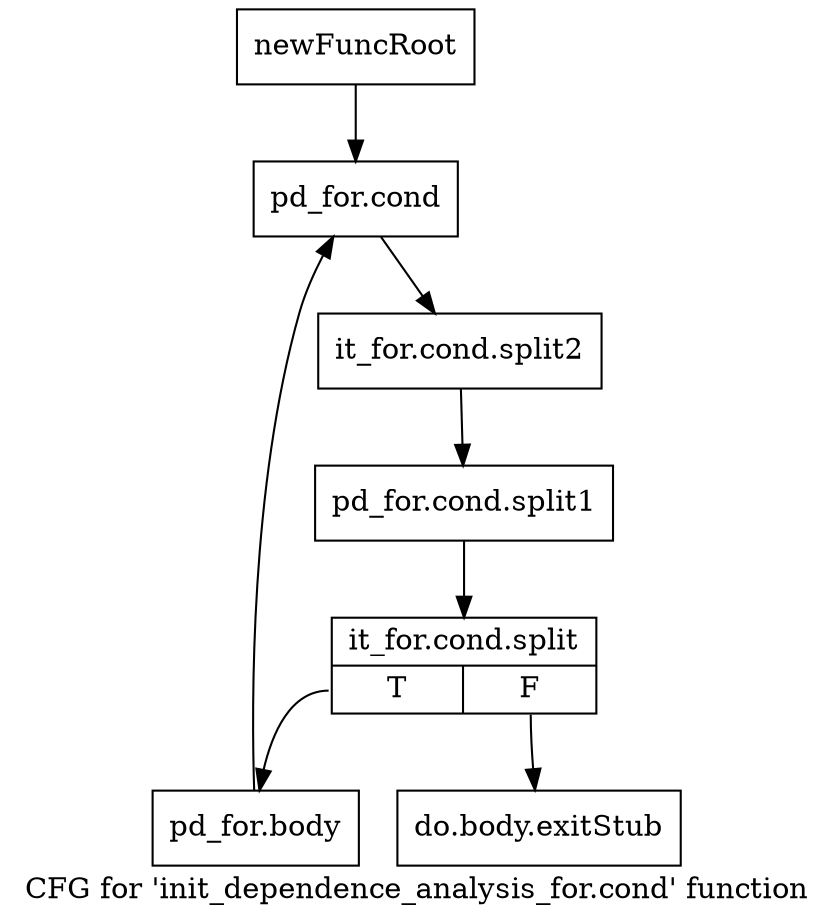 digraph "CFG for 'init_dependence_analysis_for.cond' function" {
	label="CFG for 'init_dependence_analysis_for.cond' function";

	Node0xaa38d50 [shape=record,label="{newFuncRoot}"];
	Node0xaa38d50 -> Node0xaa3f2d0;
	Node0xaa38da0 [shape=record,label="{do.body.exitStub}"];
	Node0xaa3f2d0 [shape=record,label="{pd_for.cond}"];
	Node0xaa3f2d0 -> Node0xf452050;
	Node0xf452050 [shape=record,label="{it_for.cond.split2}"];
	Node0xf452050 -> Node0xf44ee40;
	Node0xf44ee40 [shape=record,label="{pd_for.cond.split1}"];
	Node0xf44ee40 -> Node0xf43fb90;
	Node0xf43fb90 [shape=record,label="{it_for.cond.split|{<s0>T|<s1>F}}"];
	Node0xf43fb90:s0 -> Node0xaa3f320;
	Node0xf43fb90:s1 -> Node0xaa38da0;
	Node0xaa3f320 [shape=record,label="{pd_for.body}"];
	Node0xaa3f320 -> Node0xaa3f2d0;
}

